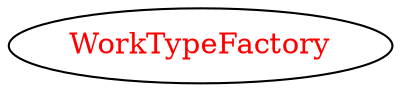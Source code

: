 digraph dependencyGraph {
 concentrate=true;
 ranksep="2.0";
 rankdir="LR"; 
 splines="ortho";
"WorkTypeFactory" [fontcolor="red"];
}